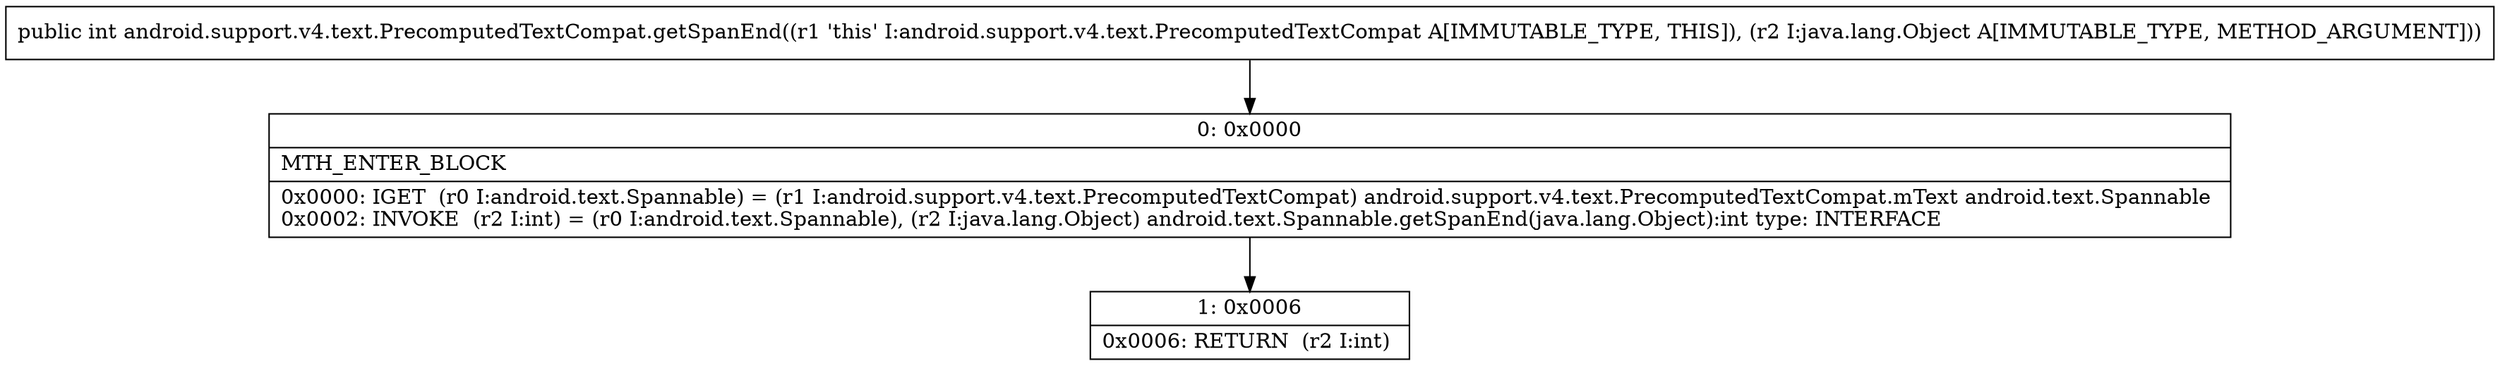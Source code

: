 digraph "CFG forandroid.support.v4.text.PrecomputedTextCompat.getSpanEnd(Ljava\/lang\/Object;)I" {
Node_0 [shape=record,label="{0\:\ 0x0000|MTH_ENTER_BLOCK\l|0x0000: IGET  (r0 I:android.text.Spannable) = (r1 I:android.support.v4.text.PrecomputedTextCompat) android.support.v4.text.PrecomputedTextCompat.mText android.text.Spannable \l0x0002: INVOKE  (r2 I:int) = (r0 I:android.text.Spannable), (r2 I:java.lang.Object) android.text.Spannable.getSpanEnd(java.lang.Object):int type: INTERFACE \l}"];
Node_1 [shape=record,label="{1\:\ 0x0006|0x0006: RETURN  (r2 I:int) \l}"];
MethodNode[shape=record,label="{public int android.support.v4.text.PrecomputedTextCompat.getSpanEnd((r1 'this' I:android.support.v4.text.PrecomputedTextCompat A[IMMUTABLE_TYPE, THIS]), (r2 I:java.lang.Object A[IMMUTABLE_TYPE, METHOD_ARGUMENT])) }"];
MethodNode -> Node_0;
Node_0 -> Node_1;
}

